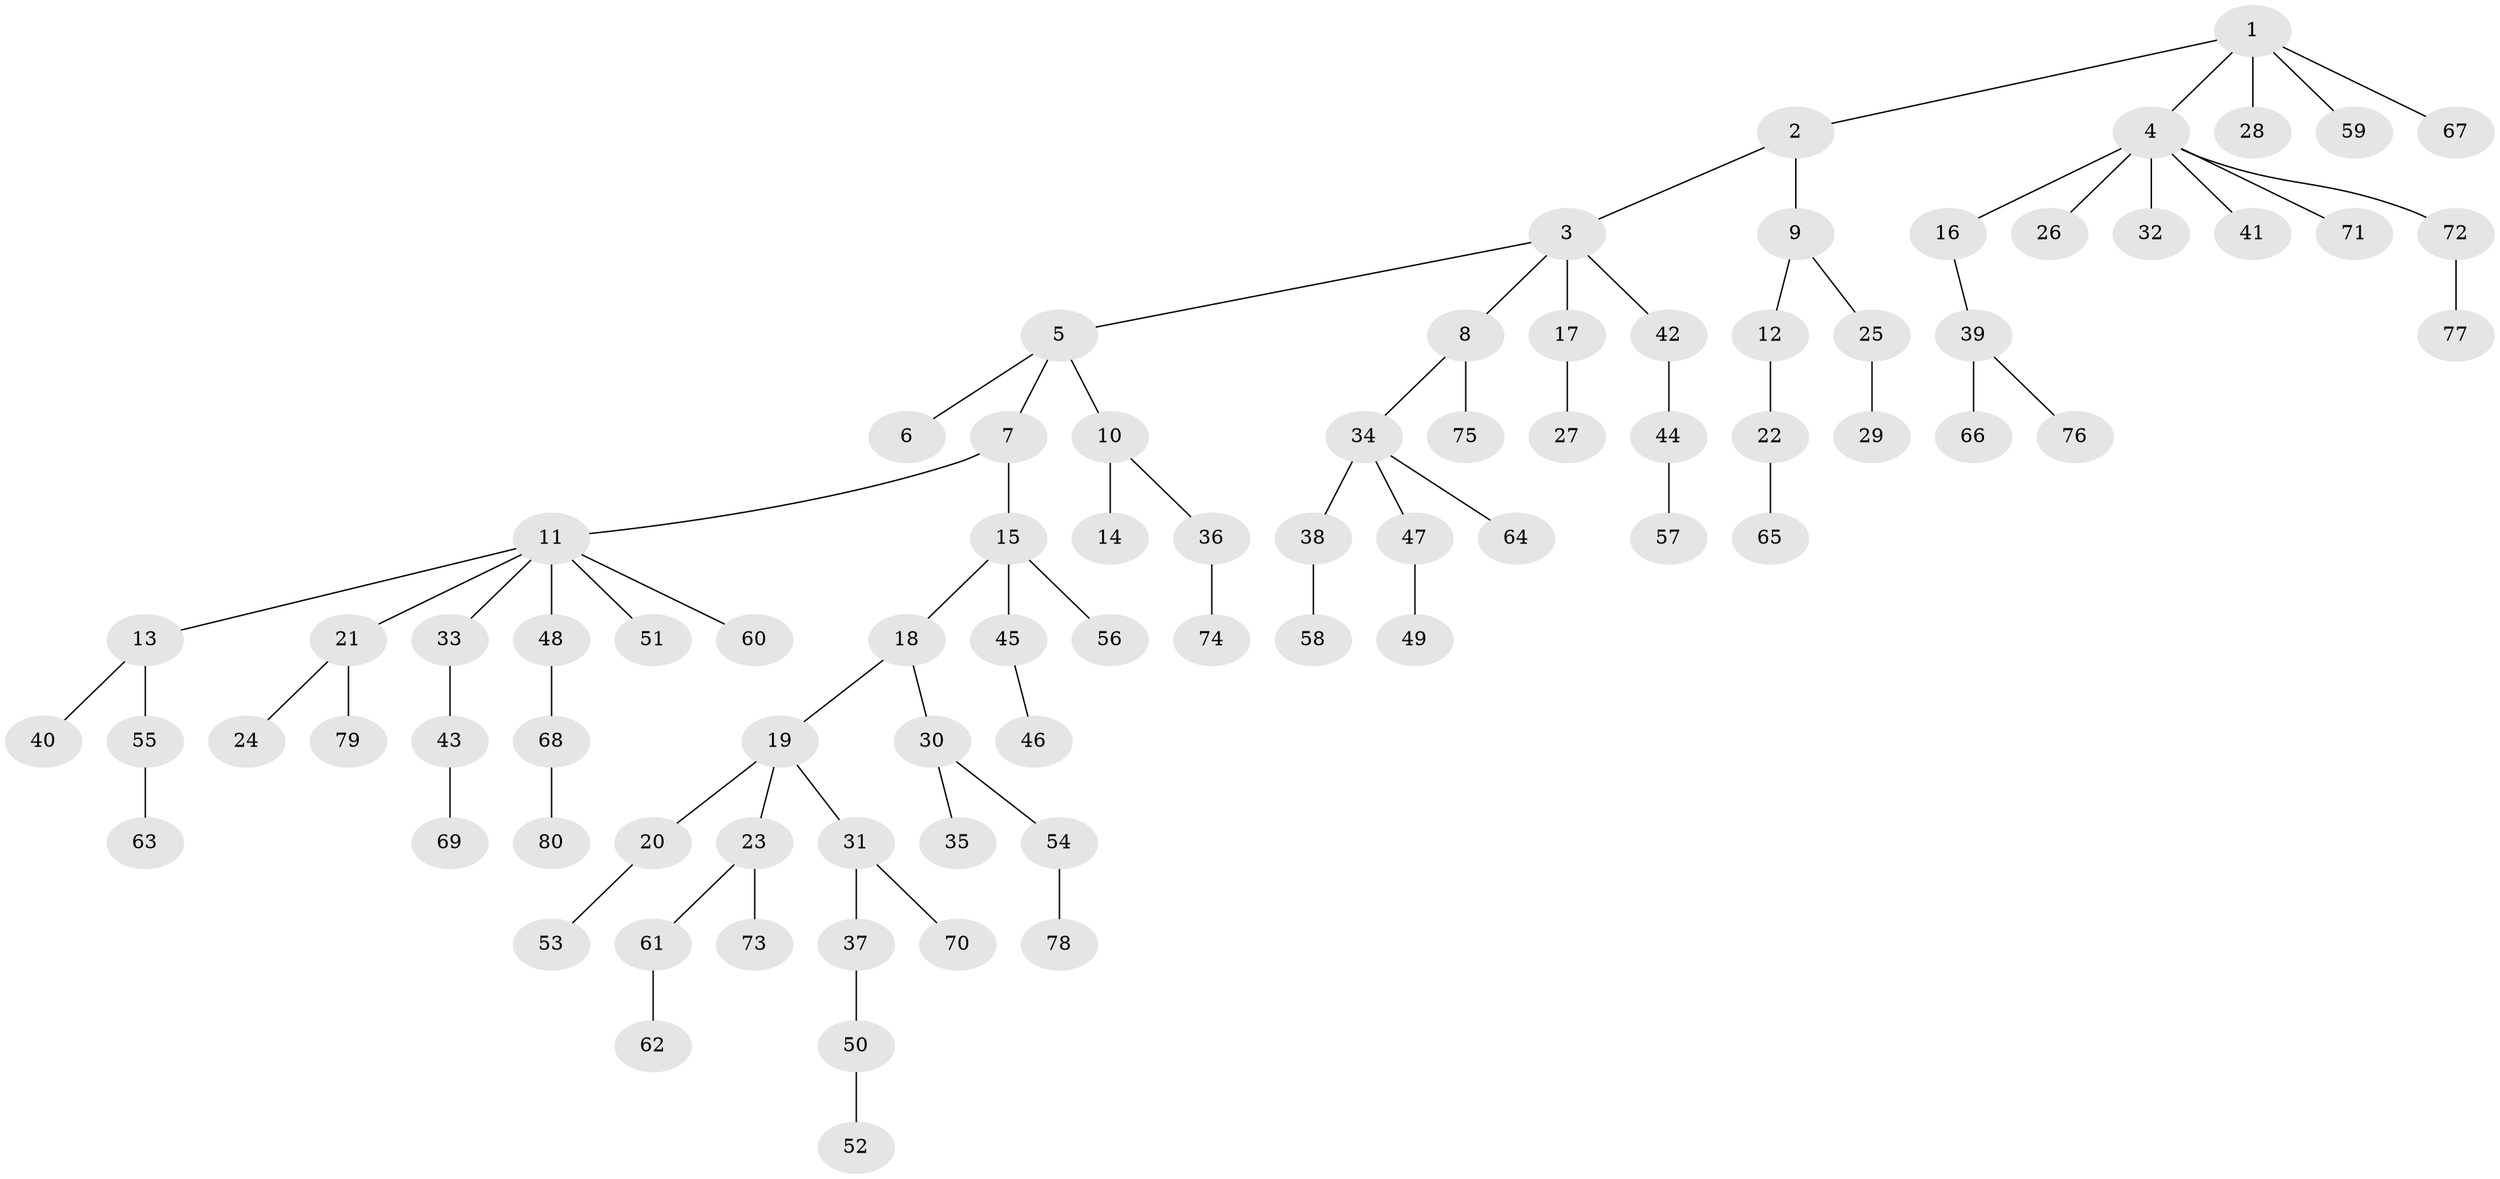 // coarse degree distribution, {5: 0.05357142857142857, 4: 0.05357142857142857, 3: 0.08928571428571429, 1: 0.5714285714285714, 8: 0.017857142857142856, 2: 0.19642857142857142, 6: 0.017857142857142856}
// Generated by graph-tools (version 1.1) at 2025/19/03/04/25 18:19:25]
// undirected, 80 vertices, 79 edges
graph export_dot {
graph [start="1"]
  node [color=gray90,style=filled];
  1;
  2;
  3;
  4;
  5;
  6;
  7;
  8;
  9;
  10;
  11;
  12;
  13;
  14;
  15;
  16;
  17;
  18;
  19;
  20;
  21;
  22;
  23;
  24;
  25;
  26;
  27;
  28;
  29;
  30;
  31;
  32;
  33;
  34;
  35;
  36;
  37;
  38;
  39;
  40;
  41;
  42;
  43;
  44;
  45;
  46;
  47;
  48;
  49;
  50;
  51;
  52;
  53;
  54;
  55;
  56;
  57;
  58;
  59;
  60;
  61;
  62;
  63;
  64;
  65;
  66;
  67;
  68;
  69;
  70;
  71;
  72;
  73;
  74;
  75;
  76;
  77;
  78;
  79;
  80;
  1 -- 2;
  1 -- 4;
  1 -- 28;
  1 -- 59;
  1 -- 67;
  2 -- 3;
  2 -- 9;
  3 -- 5;
  3 -- 8;
  3 -- 17;
  3 -- 42;
  4 -- 16;
  4 -- 26;
  4 -- 32;
  4 -- 41;
  4 -- 71;
  4 -- 72;
  5 -- 6;
  5 -- 7;
  5 -- 10;
  7 -- 11;
  7 -- 15;
  8 -- 34;
  8 -- 75;
  9 -- 12;
  9 -- 25;
  10 -- 14;
  10 -- 36;
  11 -- 13;
  11 -- 21;
  11 -- 33;
  11 -- 48;
  11 -- 51;
  11 -- 60;
  12 -- 22;
  13 -- 40;
  13 -- 55;
  15 -- 18;
  15 -- 45;
  15 -- 56;
  16 -- 39;
  17 -- 27;
  18 -- 19;
  18 -- 30;
  19 -- 20;
  19 -- 23;
  19 -- 31;
  20 -- 53;
  21 -- 24;
  21 -- 79;
  22 -- 65;
  23 -- 61;
  23 -- 73;
  25 -- 29;
  30 -- 35;
  30 -- 54;
  31 -- 37;
  31 -- 70;
  33 -- 43;
  34 -- 38;
  34 -- 47;
  34 -- 64;
  36 -- 74;
  37 -- 50;
  38 -- 58;
  39 -- 66;
  39 -- 76;
  42 -- 44;
  43 -- 69;
  44 -- 57;
  45 -- 46;
  47 -- 49;
  48 -- 68;
  50 -- 52;
  54 -- 78;
  55 -- 63;
  61 -- 62;
  68 -- 80;
  72 -- 77;
}
